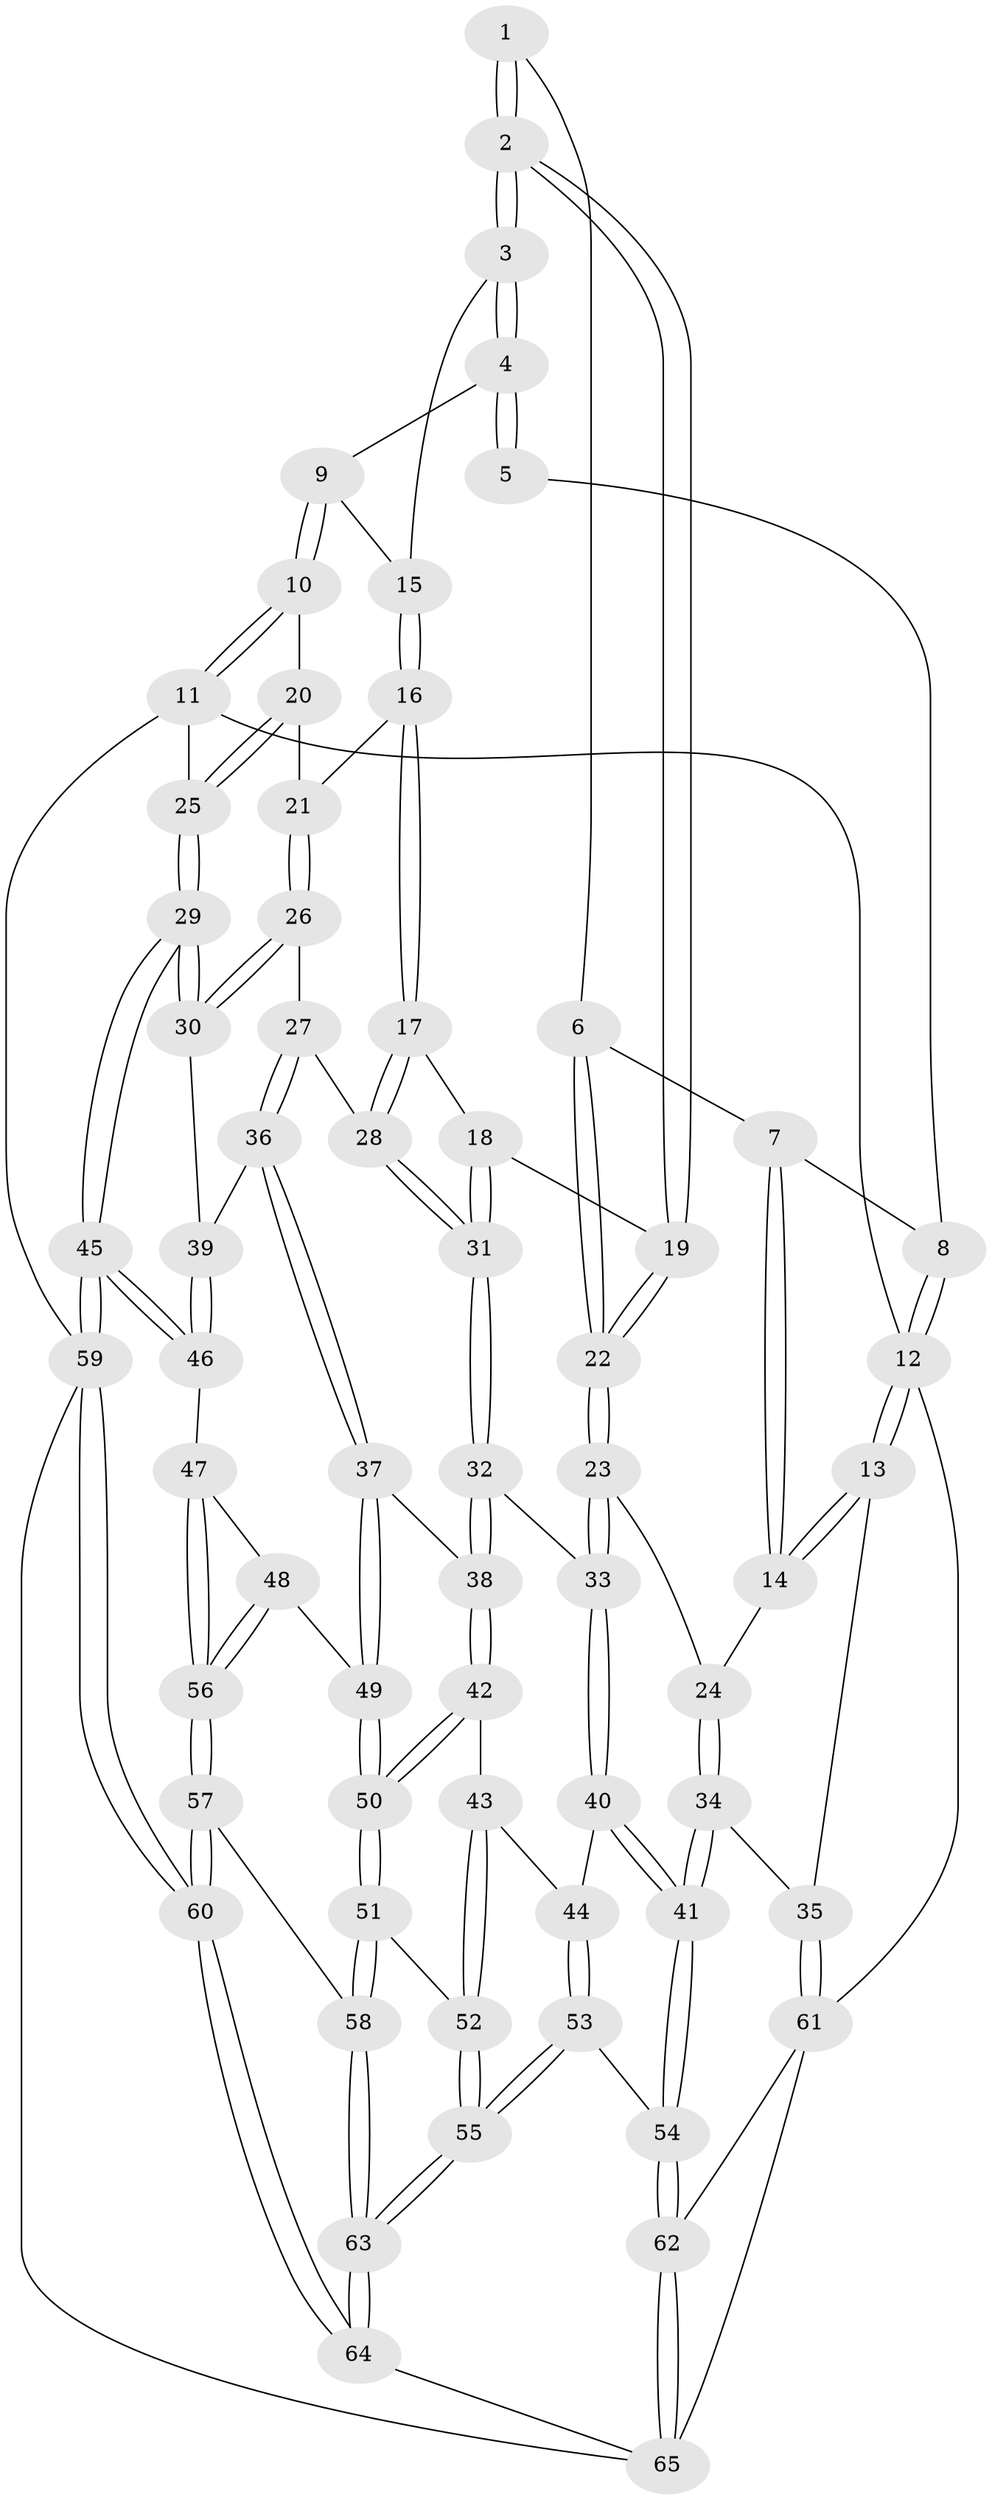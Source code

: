 // Generated by graph-tools (version 1.1) at 2025/02/03/09/25 05:02:20]
// undirected, 65 vertices, 159 edges
graph export_dot {
graph [start="1"]
  node [color=gray90,style=filled];
  1 [pos="+0.4244512375850709+0"];
  2 [pos="+0.5621799936997204+0.18966800424116628"];
  3 [pos="+0.6113576440108346+0.12078875212478858"];
  4 [pos="+0.7661116750803126+0"];
  5 [pos="+0.3543909465165298+0"];
  6 [pos="+0.41514460045152374+0.1880235993270551"];
  7 [pos="+0.27932969095688964+0.009923533396350923"];
  8 [pos="+0.30914542860205274+0"];
  9 [pos="+1+0"];
  10 [pos="+1+0"];
  11 [pos="+1+0"];
  12 [pos="+0+0"];
  13 [pos="+0+0.20345136501820482"];
  14 [pos="+0.0995752272204514+0.21933852943944454"];
  15 [pos="+0.8488802857570993+0.1676660143494474"];
  16 [pos="+0.8341114910805395+0.23710895178679073"];
  17 [pos="+0.7078817909511813+0.27659042844104126"];
  18 [pos="+0.6873084423045704+0.27368256496774573"];
  19 [pos="+0.5584899383358242+0.19848432982340164"];
  20 [pos="+0.9564720722115888+0.2515494623533418"];
  21 [pos="+0.8748634633825602+0.28611937245607477"];
  22 [pos="+0.45487181994959175+0.26003907179024954"];
  23 [pos="+0.4166286010494457+0.3163017767300453"];
  24 [pos="+0.18860370801249202+0.2685538280239704"];
  25 [pos="+1+0.4482334680084469"];
  26 [pos="+0.8933969307292144+0.3531581896648379"];
  27 [pos="+0.7860049945866112+0.3937568361037751"];
  28 [pos="+0.7667530348410828+0.3745749076879994"];
  29 [pos="+1+0.5258793727237621"];
  30 [pos="+0.898562729651646+0.35805994834956706"];
  31 [pos="+0.6714347484495636+0.41592550454504784"];
  32 [pos="+0.6477849026624629+0.48702802322042504"];
  33 [pos="+0.42973687853767817+0.41340387020729735"];
  34 [pos="+0.15978431758241296+0.5984979070249525"];
  35 [pos="+0+0.5397085160126447"];
  36 [pos="+0.7555728258958753+0.5167141109157233"];
  37 [pos="+0.7217889565316692+0.5264997331005761"];
  38 [pos="+0.6663259625812725+0.5051729618637061"];
  39 [pos="+0.8085805182229809+0.5276558441626442"];
  40 [pos="+0.38676507523297743+0.5187654231710888"];
  41 [pos="+0.19728570300362114+0.6183630850593445"];
  42 [pos="+0.5922035222856875+0.6150557589820835"];
  43 [pos="+0.5319855118717474+0.6311087264903966"];
  44 [pos="+0.40366403394796013+0.5434374727743889"];
  45 [pos="+1+0.5544167317699594"];
  46 [pos="+0.9276018170973649+0.5851932468608085"];
  47 [pos="+0.9089210143298542+0.6067867686537582"];
  48 [pos="+0.790979944489702+0.6680482135920065"];
  49 [pos="+0.717495529904277+0.6455012590580277"];
  50 [pos="+0.6765002638765687+0.7074032335896254"];
  51 [pos="+0.6744225593962526+0.7176683398771684"];
  52 [pos="+0.545903146876436+0.7104799379503285"];
  53 [pos="+0.4443696771501423+0.8037739716086741"];
  54 [pos="+0.20827751887680174+0.7017960460001799"];
  55 [pos="+0.46303929838668684+0.8277318735076201"];
  56 [pos="+0.821479081517668+0.8135053358911664"];
  57 [pos="+0.813643026689565+0.8623212741361245"];
  58 [pos="+0.6950680171749025+0.7851120026816495"];
  59 [pos="+1+1"];
  60 [pos="+1+1"];
  61 [pos="+0+0.9265443893495383"];
  62 [pos="+0.16692778872106417+0.859069031951755"];
  63 [pos="+0.47662375161275317+0.8907041649336029"];
  64 [pos="+0.42339273178101294+1"];
  65 [pos="+0.3946061562937778+1"];
  1 -- 2;
  1 -- 2;
  1 -- 6;
  2 -- 3;
  2 -- 3;
  2 -- 19;
  2 -- 19;
  3 -- 4;
  3 -- 4;
  3 -- 15;
  4 -- 5;
  4 -- 5;
  4 -- 9;
  5 -- 8;
  6 -- 7;
  6 -- 22;
  6 -- 22;
  7 -- 8;
  7 -- 14;
  7 -- 14;
  8 -- 12;
  8 -- 12;
  9 -- 10;
  9 -- 10;
  9 -- 15;
  10 -- 11;
  10 -- 11;
  10 -- 20;
  11 -- 12;
  11 -- 25;
  11 -- 59;
  12 -- 13;
  12 -- 13;
  12 -- 61;
  13 -- 14;
  13 -- 14;
  13 -- 35;
  14 -- 24;
  15 -- 16;
  15 -- 16;
  16 -- 17;
  16 -- 17;
  16 -- 21;
  17 -- 18;
  17 -- 28;
  17 -- 28;
  18 -- 19;
  18 -- 31;
  18 -- 31;
  19 -- 22;
  19 -- 22;
  20 -- 21;
  20 -- 25;
  20 -- 25;
  21 -- 26;
  21 -- 26;
  22 -- 23;
  22 -- 23;
  23 -- 24;
  23 -- 33;
  23 -- 33;
  24 -- 34;
  24 -- 34;
  25 -- 29;
  25 -- 29;
  26 -- 27;
  26 -- 30;
  26 -- 30;
  27 -- 28;
  27 -- 36;
  27 -- 36;
  28 -- 31;
  28 -- 31;
  29 -- 30;
  29 -- 30;
  29 -- 45;
  29 -- 45;
  30 -- 39;
  31 -- 32;
  31 -- 32;
  32 -- 33;
  32 -- 38;
  32 -- 38;
  33 -- 40;
  33 -- 40;
  34 -- 35;
  34 -- 41;
  34 -- 41;
  35 -- 61;
  35 -- 61;
  36 -- 37;
  36 -- 37;
  36 -- 39;
  37 -- 38;
  37 -- 49;
  37 -- 49;
  38 -- 42;
  38 -- 42;
  39 -- 46;
  39 -- 46;
  40 -- 41;
  40 -- 41;
  40 -- 44;
  41 -- 54;
  41 -- 54;
  42 -- 43;
  42 -- 50;
  42 -- 50;
  43 -- 44;
  43 -- 52;
  43 -- 52;
  44 -- 53;
  44 -- 53;
  45 -- 46;
  45 -- 46;
  45 -- 59;
  45 -- 59;
  46 -- 47;
  47 -- 48;
  47 -- 56;
  47 -- 56;
  48 -- 49;
  48 -- 56;
  48 -- 56;
  49 -- 50;
  49 -- 50;
  50 -- 51;
  50 -- 51;
  51 -- 52;
  51 -- 58;
  51 -- 58;
  52 -- 55;
  52 -- 55;
  53 -- 54;
  53 -- 55;
  53 -- 55;
  54 -- 62;
  54 -- 62;
  55 -- 63;
  55 -- 63;
  56 -- 57;
  56 -- 57;
  57 -- 58;
  57 -- 60;
  57 -- 60;
  58 -- 63;
  58 -- 63;
  59 -- 60;
  59 -- 60;
  59 -- 65;
  60 -- 64;
  60 -- 64;
  61 -- 62;
  61 -- 65;
  62 -- 65;
  62 -- 65;
  63 -- 64;
  63 -- 64;
  64 -- 65;
}
